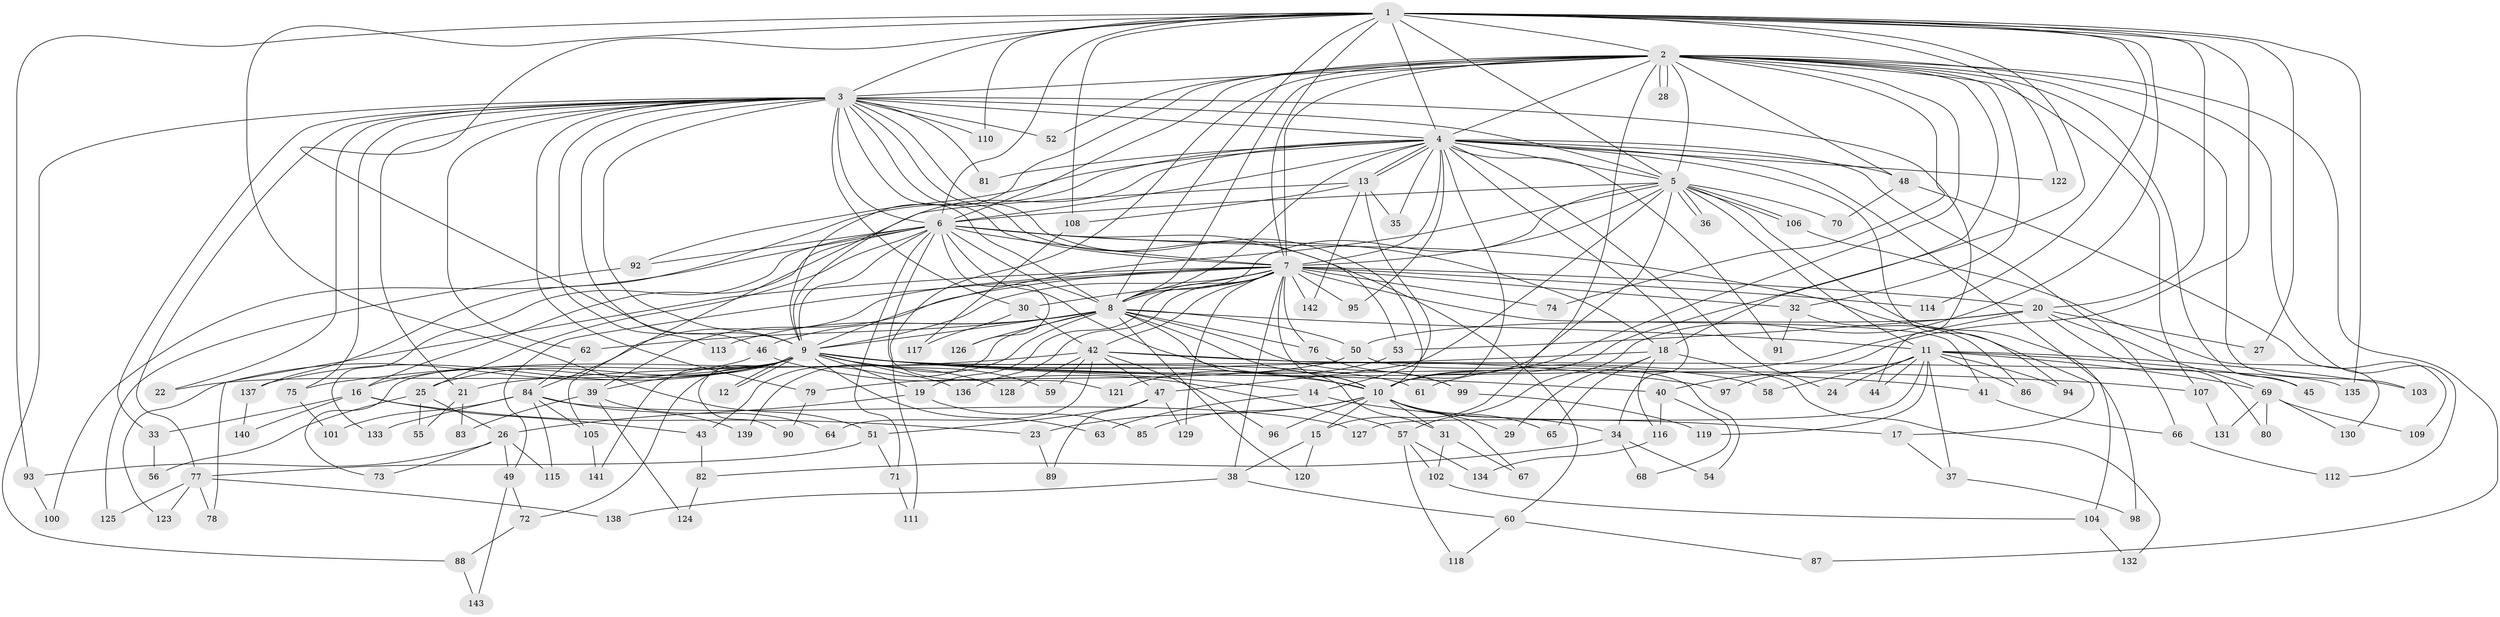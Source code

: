 // Generated by graph-tools (version 1.1) at 2025/25/03/09/25 03:25:44]
// undirected, 143 vertices, 311 edges
graph export_dot {
graph [start="1"]
  node [color=gray90,style=filled];
  1;
  2;
  3;
  4;
  5;
  6;
  7;
  8;
  9;
  10;
  11;
  12;
  13;
  14;
  15;
  16;
  17;
  18;
  19;
  20;
  21;
  22;
  23;
  24;
  25;
  26;
  27;
  28;
  29;
  30;
  31;
  32;
  33;
  34;
  35;
  36;
  37;
  38;
  39;
  40;
  41;
  42;
  43;
  44;
  45;
  46;
  47;
  48;
  49;
  50;
  51;
  52;
  53;
  54;
  55;
  56;
  57;
  58;
  59;
  60;
  61;
  62;
  63;
  64;
  65;
  66;
  67;
  68;
  69;
  70;
  71;
  72;
  73;
  74;
  75;
  76;
  77;
  78;
  79;
  80;
  81;
  82;
  83;
  84;
  85;
  86;
  87;
  88;
  89;
  90;
  91;
  92;
  93;
  94;
  95;
  96;
  97;
  98;
  99;
  100;
  101;
  102;
  103;
  104;
  105;
  106;
  107;
  108;
  109;
  110;
  111;
  112;
  113;
  114;
  115;
  116;
  117;
  118;
  119;
  120;
  121;
  122;
  123;
  124;
  125;
  126;
  127;
  128;
  129;
  130;
  131;
  132;
  133;
  134;
  135;
  136;
  137;
  138;
  139;
  140;
  141;
  142;
  143;
  1 -- 2;
  1 -- 3;
  1 -- 4;
  1 -- 5;
  1 -- 6;
  1 -- 7;
  1 -- 8;
  1 -- 9;
  1 -- 10;
  1 -- 20;
  1 -- 27;
  1 -- 40;
  1 -- 51;
  1 -- 57;
  1 -- 93;
  1 -- 108;
  1 -- 110;
  1 -- 114;
  1 -- 122;
  1 -- 135;
  2 -- 3;
  2 -- 4;
  2 -- 5;
  2 -- 6;
  2 -- 7;
  2 -- 8;
  2 -- 9;
  2 -- 10;
  2 -- 15;
  2 -- 18;
  2 -- 28;
  2 -- 28;
  2 -- 32;
  2 -- 45;
  2 -- 48;
  2 -- 52;
  2 -- 74;
  2 -- 87;
  2 -- 103;
  2 -- 107;
  2 -- 111;
  2 -- 112;
  3 -- 4;
  3 -- 5;
  3 -- 6;
  3 -- 7;
  3 -- 8;
  3 -- 9;
  3 -- 10;
  3 -- 21;
  3 -- 22;
  3 -- 30;
  3 -- 33;
  3 -- 44;
  3 -- 46;
  3 -- 52;
  3 -- 53;
  3 -- 62;
  3 -- 75;
  3 -- 77;
  3 -- 79;
  3 -- 81;
  3 -- 88;
  3 -- 110;
  3 -- 113;
  4 -- 5;
  4 -- 6;
  4 -- 7;
  4 -- 8;
  4 -- 9;
  4 -- 10;
  4 -- 13;
  4 -- 13;
  4 -- 24;
  4 -- 34;
  4 -- 35;
  4 -- 48;
  4 -- 66;
  4 -- 81;
  4 -- 91;
  4 -- 92;
  4 -- 94;
  4 -- 95;
  4 -- 104;
  4 -- 122;
  4 -- 137;
  5 -- 6;
  5 -- 7;
  5 -- 8;
  5 -- 9;
  5 -- 10;
  5 -- 11;
  5 -- 36;
  5 -- 36;
  5 -- 47;
  5 -- 70;
  5 -- 98;
  5 -- 106;
  5 -- 106;
  6 -- 7;
  6 -- 8;
  6 -- 9;
  6 -- 10;
  6 -- 16;
  6 -- 17;
  6 -- 18;
  6 -- 25;
  6 -- 60;
  6 -- 71;
  6 -- 92;
  6 -- 100;
  6 -- 121;
  6 -- 126;
  6 -- 133;
  7 -- 8;
  7 -- 9;
  7 -- 10;
  7 -- 19;
  7 -- 20;
  7 -- 30;
  7 -- 32;
  7 -- 38;
  7 -- 39;
  7 -- 41;
  7 -- 42;
  7 -- 49;
  7 -- 74;
  7 -- 76;
  7 -- 78;
  7 -- 84;
  7 -- 95;
  7 -- 114;
  7 -- 129;
  7 -- 136;
  7 -- 142;
  8 -- 9;
  8 -- 10;
  8 -- 11;
  8 -- 31;
  8 -- 43;
  8 -- 46;
  8 -- 50;
  8 -- 62;
  8 -- 76;
  8 -- 99;
  8 -- 113;
  8 -- 120;
  8 -- 126;
  8 -- 139;
  9 -- 10;
  9 -- 12;
  9 -- 12;
  9 -- 14;
  9 -- 16;
  9 -- 19;
  9 -- 22;
  9 -- 25;
  9 -- 39;
  9 -- 40;
  9 -- 41;
  9 -- 59;
  9 -- 61;
  9 -- 63;
  9 -- 72;
  9 -- 73;
  9 -- 90;
  9 -- 97;
  9 -- 107;
  9 -- 128;
  9 -- 136;
  9 -- 137;
  9 -- 141;
  10 -- 15;
  10 -- 23;
  10 -- 29;
  10 -- 31;
  10 -- 34;
  10 -- 65;
  10 -- 67;
  10 -- 85;
  10 -- 96;
  11 -- 24;
  11 -- 37;
  11 -- 44;
  11 -- 45;
  11 -- 58;
  11 -- 69;
  11 -- 86;
  11 -- 94;
  11 -- 97;
  11 -- 103;
  11 -- 119;
  11 -- 127;
  13 -- 14;
  13 -- 35;
  13 -- 105;
  13 -- 108;
  13 -- 142;
  14 -- 17;
  14 -- 63;
  15 -- 38;
  15 -- 120;
  16 -- 23;
  16 -- 33;
  16 -- 43;
  16 -- 140;
  17 -- 37;
  18 -- 21;
  18 -- 29;
  18 -- 65;
  18 -- 116;
  18 -- 132;
  19 -- 26;
  19 -- 85;
  20 -- 27;
  20 -- 50;
  20 -- 53;
  20 -- 61;
  20 -- 69;
  20 -- 80;
  21 -- 55;
  21 -- 83;
  23 -- 89;
  25 -- 26;
  25 -- 55;
  25 -- 56;
  26 -- 49;
  26 -- 73;
  26 -- 93;
  26 -- 115;
  30 -- 42;
  30 -- 117;
  31 -- 67;
  31 -- 102;
  32 -- 86;
  32 -- 91;
  33 -- 56;
  34 -- 54;
  34 -- 68;
  34 -- 82;
  37 -- 98;
  38 -- 60;
  38 -- 138;
  39 -- 64;
  39 -- 83;
  39 -- 124;
  40 -- 68;
  40 -- 116;
  41 -- 66;
  42 -- 47;
  42 -- 58;
  42 -- 59;
  42 -- 64;
  42 -- 75;
  42 -- 96;
  42 -- 128;
  42 -- 135;
  43 -- 82;
  46 -- 57;
  46 -- 123;
  47 -- 51;
  47 -- 89;
  47 -- 129;
  48 -- 70;
  48 -- 109;
  49 -- 72;
  49 -- 143;
  50 -- 54;
  50 -- 79;
  51 -- 71;
  51 -- 77;
  53 -- 121;
  57 -- 102;
  57 -- 118;
  57 -- 134;
  60 -- 87;
  60 -- 118;
  62 -- 84;
  66 -- 112;
  69 -- 80;
  69 -- 109;
  69 -- 130;
  69 -- 131;
  71 -- 111;
  72 -- 88;
  75 -- 101;
  76 -- 99;
  77 -- 78;
  77 -- 123;
  77 -- 125;
  77 -- 138;
  79 -- 90;
  82 -- 124;
  84 -- 101;
  84 -- 105;
  84 -- 115;
  84 -- 127;
  84 -- 133;
  84 -- 139;
  88 -- 143;
  92 -- 125;
  93 -- 100;
  99 -- 119;
  102 -- 104;
  104 -- 132;
  105 -- 141;
  106 -- 130;
  107 -- 131;
  108 -- 117;
  116 -- 134;
  137 -- 140;
}
